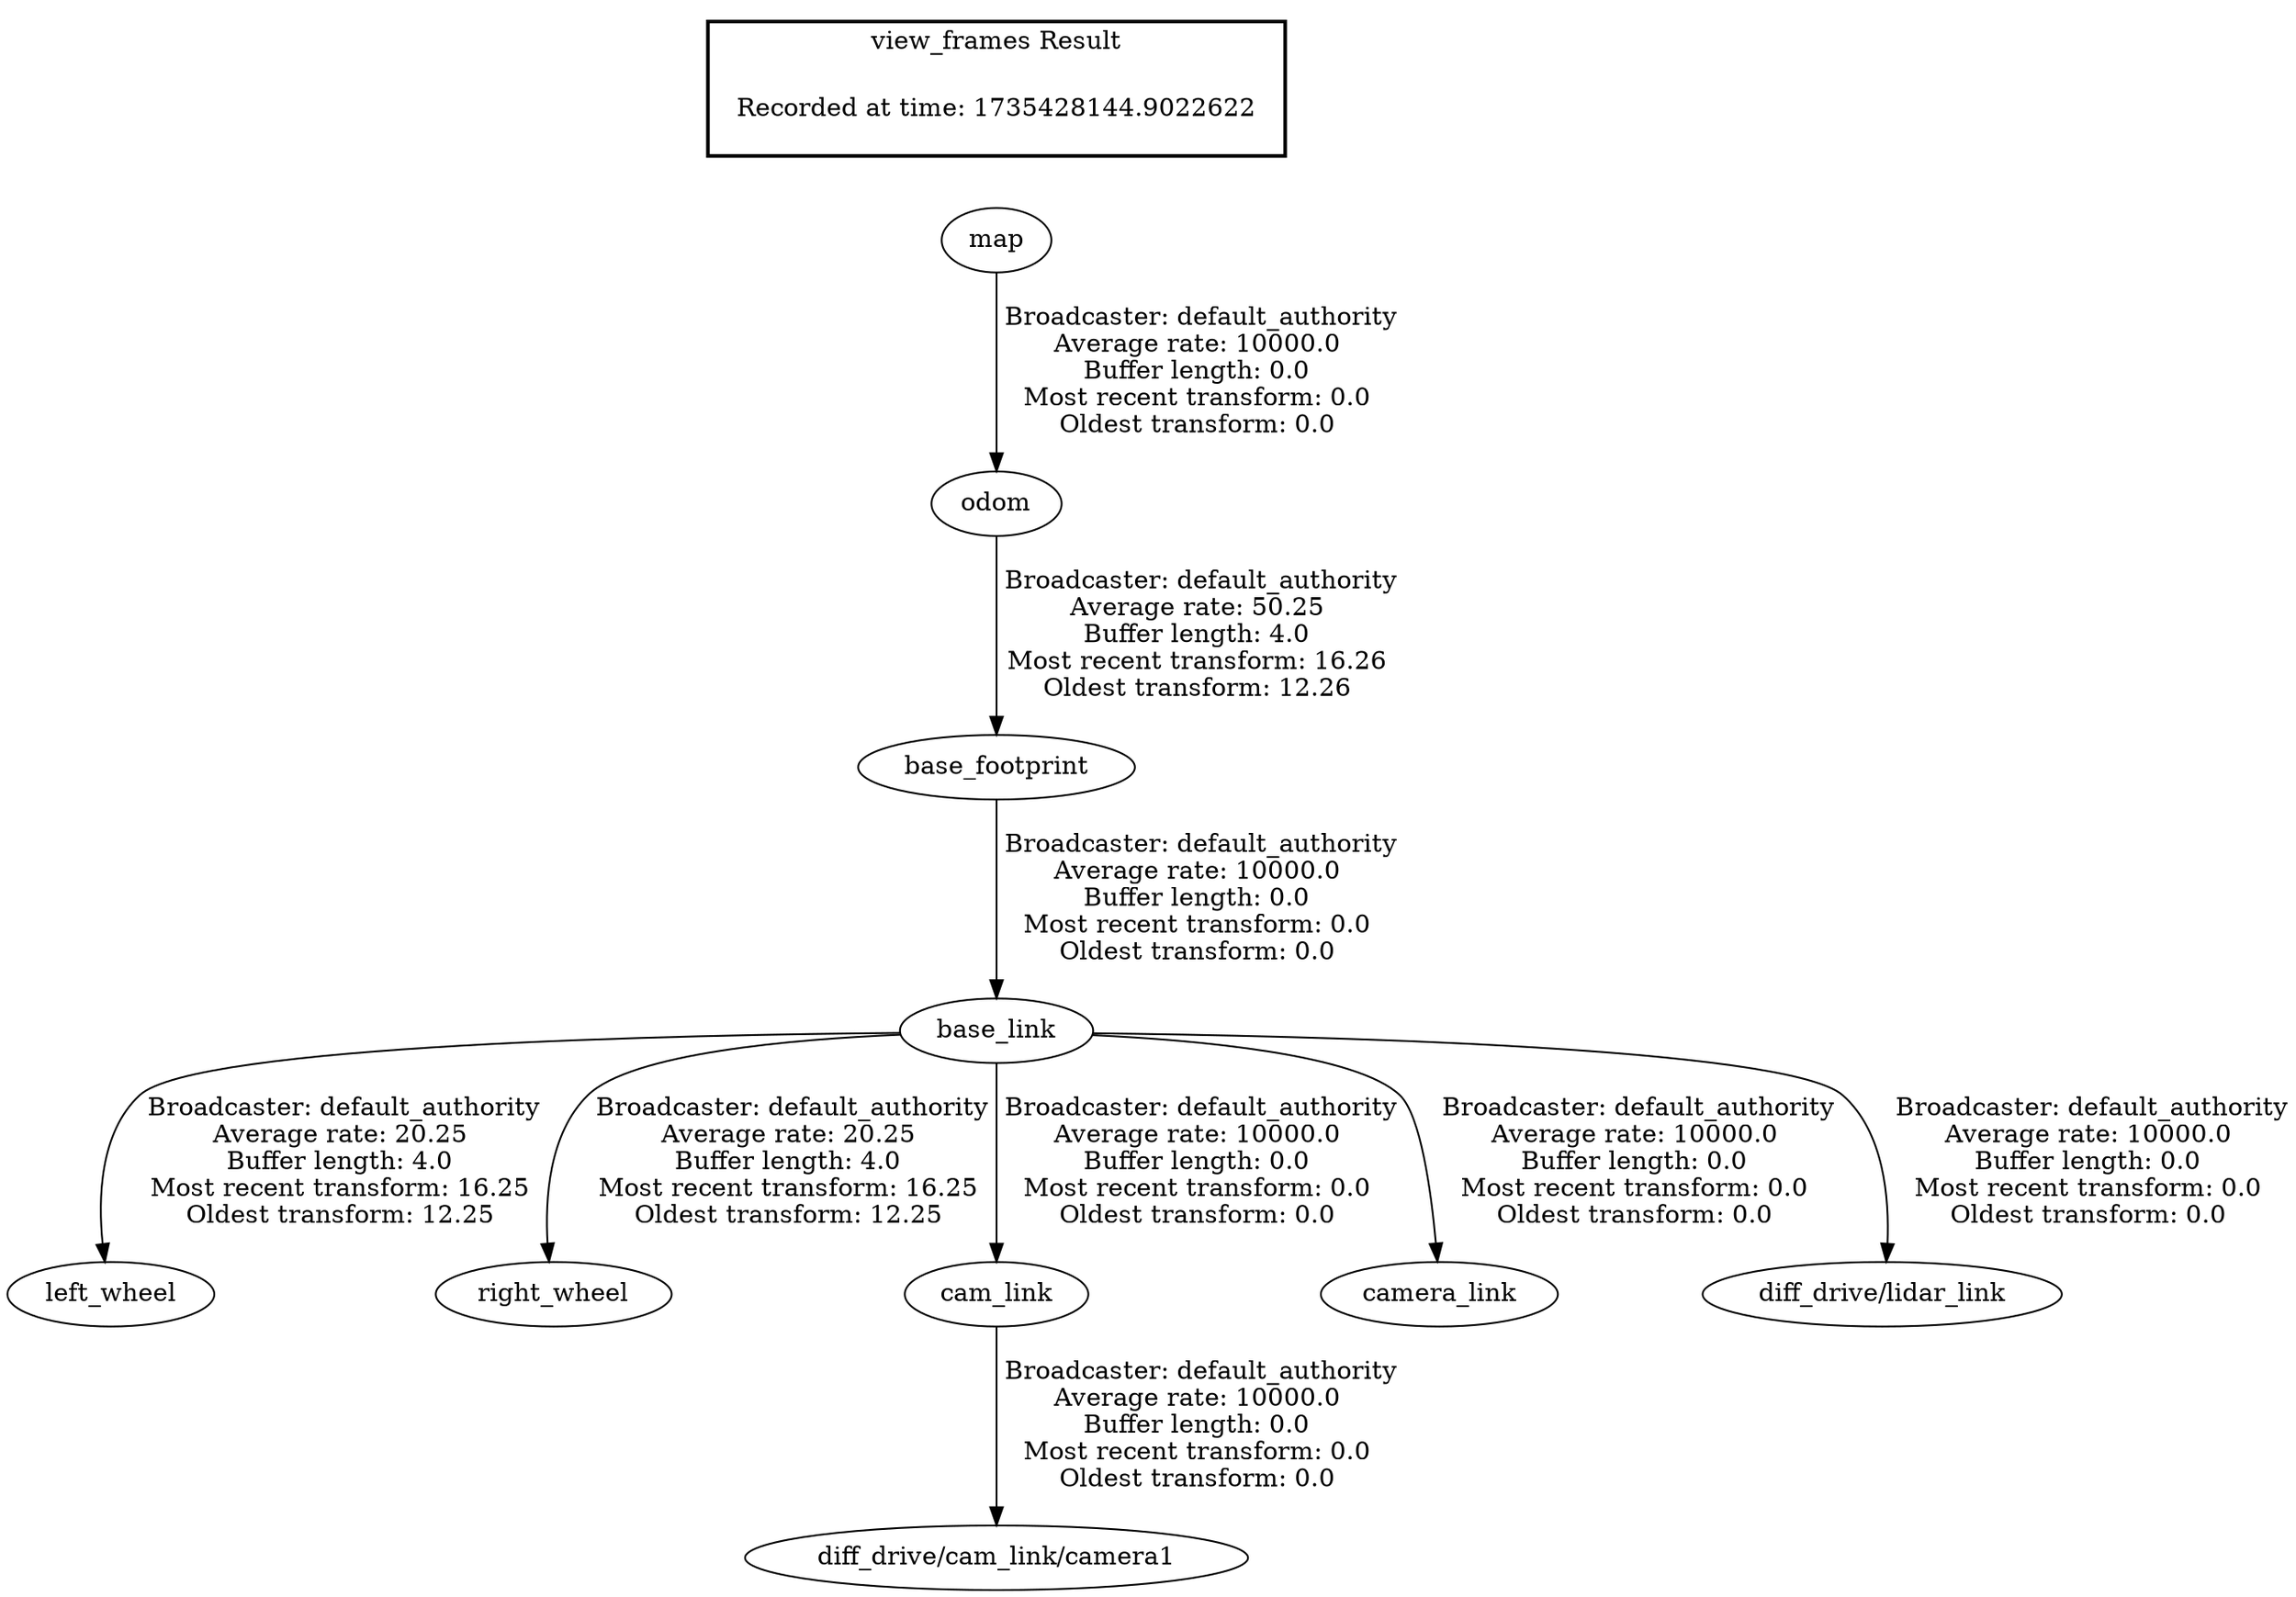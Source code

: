 digraph G {
"odom" -> "base_footprint"[label=" Broadcaster: default_authority\nAverage rate: 50.25\nBuffer length: 4.0\nMost recent transform: 16.26\nOldest transform: 12.26\n"];
"map" -> "odom"[label=" Broadcaster: default_authority\nAverage rate: 10000.0\nBuffer length: 0.0\nMost recent transform: 0.0\nOldest transform: 0.0\n"];
"base_footprint" -> "base_link"[label=" Broadcaster: default_authority\nAverage rate: 10000.0\nBuffer length: 0.0\nMost recent transform: 0.0\nOldest transform: 0.0\n"];
"base_link" -> "left_wheel"[label=" Broadcaster: default_authority\nAverage rate: 20.25\nBuffer length: 4.0\nMost recent transform: 16.25\nOldest transform: 12.25\n"];
"base_link" -> "right_wheel"[label=" Broadcaster: default_authority\nAverage rate: 20.25\nBuffer length: 4.0\nMost recent transform: 16.25\nOldest transform: 12.25\n"];
"base_link" -> "cam_link"[label=" Broadcaster: default_authority\nAverage rate: 10000.0\nBuffer length: 0.0\nMost recent transform: 0.0\nOldest transform: 0.0\n"];
"base_link" -> "camera_link"[label=" Broadcaster: default_authority\nAverage rate: 10000.0\nBuffer length: 0.0\nMost recent transform: 0.0\nOldest transform: 0.0\n"];
"base_link" -> "diff_drive/lidar_link"[label=" Broadcaster: default_authority\nAverage rate: 10000.0\nBuffer length: 0.0\nMost recent transform: 0.0\nOldest transform: 0.0\n"];
"cam_link" -> "diff_drive/cam_link/camera1"[label=" Broadcaster: default_authority\nAverage rate: 10000.0\nBuffer length: 0.0\nMost recent transform: 0.0\nOldest transform: 0.0\n"];
edge [style=invis];
 subgraph cluster_legend { style=bold; color=black; label ="view_frames Result";
"Recorded at time: 1735428144.9022622"[ shape=plaintext ] ;
}->"map";
}